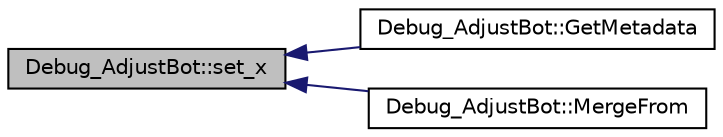 digraph "Debug_AdjustBot::set_x"
{
 // INTERACTIVE_SVG=YES
  edge [fontname="Helvetica",fontsize="10",labelfontname="Helvetica",labelfontsize="10"];
  node [fontname="Helvetica",fontsize="10",shape=record];
  rankdir="LR";
  Node1 [label="Debug_AdjustBot::set_x",height=0.2,width=0.4,color="black", fillcolor="grey75", style="filled", fontcolor="black"];
  Node1 -> Node2 [dir="back",color="midnightblue",fontsize="10",style="solid",fontname="Helvetica"];
  Node2 [label="Debug_AdjustBot::GetMetadata",height=0.2,width=0.4,color="black", fillcolor="white", style="filled",URL="$de/dd5/class_debug___adjust_bot.html#a2569d0686195ff2485ef73bd303fa310"];
  Node1 -> Node3 [dir="back",color="midnightblue",fontsize="10",style="solid",fontname="Helvetica"];
  Node3 [label="Debug_AdjustBot::MergeFrom",height=0.2,width=0.4,color="black", fillcolor="white", style="filled",URL="$de/dd5/class_debug___adjust_bot.html#ad4204209aa4fe2dc0790a0993badb06b"];
}

